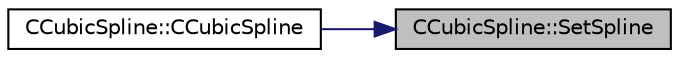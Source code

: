 digraph "CCubicSpline::SetSpline"
{
 // LATEX_PDF_SIZE
  edge [fontname="Helvetica",fontsize="10",labelfontname="Helvetica",labelfontsize="10"];
  node [fontname="Helvetica",fontsize="10",shape=record];
  rankdir="RL";
  Node1 [label="CCubicSpline::SetSpline",height=0.2,width=0.4,color="black", fillcolor="grey75", style="filled", fontcolor="black",tooltip="Build the spline."];
  Node1 -> Node2 [dir="back",color="midnightblue",fontsize="10",style="solid",fontname="Helvetica"];
  Node2 [label="CCubicSpline::CCubicSpline",height=0.2,width=0.4,color="black", fillcolor="white", style="filled",URL="$classCCubicSpline.html#a54563f11c26c56e03c2eb1a792fce067",tooltip="Constructor of the CCubicSpline class (defaults to natural spline)."];
}
